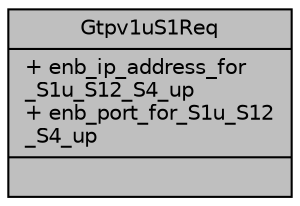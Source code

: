 digraph "Gtpv1uS1Req"
{
 // LATEX_PDF_SIZE
  edge [fontname="Helvetica",fontsize="10",labelfontname="Helvetica",labelfontsize="10"];
  node [fontname="Helvetica",fontsize="10",shape=record];
  Node1 [label="{Gtpv1uS1Req\n|+ enb_ip_address_for\l_S1u_S12_S4_up\l+ enb_port_for_S1u_S12\l_S4_up\l|}",height=0.2,width=0.4,color="black", fillcolor="grey75", style="filled", fontcolor="black",tooltip=" "];
}
